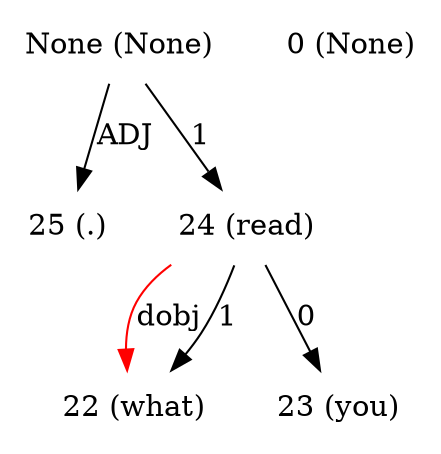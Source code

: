 digraph G{
edge [dir=forward]
node [shape=plaintext]

None [label="None (None)"]
None -> 25 [label="ADJ"]
None [label="None (None)"]
None -> 24 [label="1"]
0 [label="0 (None)"]
22 [label="22 (what)"]
24 -> 22 [label="dobj", color="red"]
23 [label="23 (you)"]
24 [label="24 (read)"]
24 -> 22 [label="1"]
24 -> 23 [label="0"]
25 [label="25 (.)"]
}
